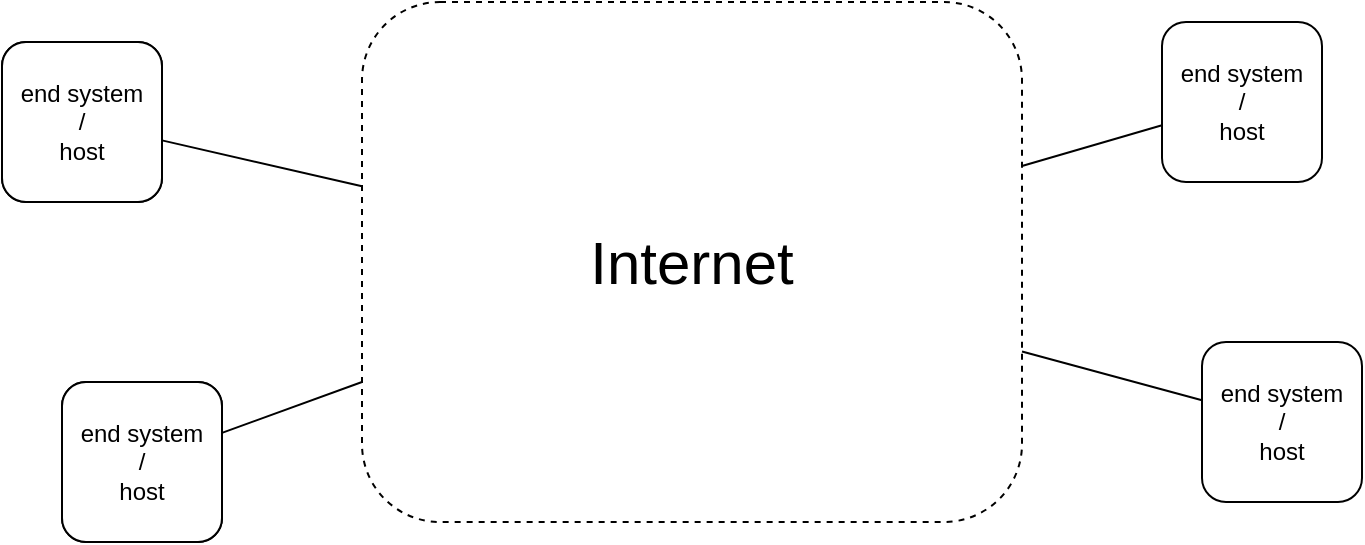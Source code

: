 <mxfile>
    <diagram id="-FtiNTx_R8QIBKWMVgcj" name="Page-1">
        <mxGraphModel dx="1646" dy="1627" grid="1" gridSize="10" guides="1" tooltips="1" connect="1" arrows="1" fold="1" page="1" pageScale="1" pageWidth="850" pageHeight="1100" math="0" shadow="0">
            <root>
                <mxCell id="0"/>
                <mxCell id="1" parent="0"/>
                <mxCell id="7" style="edgeStyle=none;html=1;endArrow=none;endFill=0;strokeColor=#000000;" parent="1" source="2" target="6" edge="1">
                    <mxGeometry relative="1" as="geometry"/>
                </mxCell>
                <mxCell id="2" value="end system&lt;br&gt;/&lt;br&gt;host" style="rounded=1;whiteSpace=wrap;html=1;" parent="1" vertex="1">
                    <mxGeometry x="20" y="50" width="80" height="80" as="geometry"/>
                </mxCell>
                <mxCell id="8" style="edgeStyle=none;html=1;endArrow=none;endFill=0;strokeColor=#000000;" parent="1" source="3" target="6" edge="1">
                    <mxGeometry relative="1" as="geometry"/>
                </mxCell>
                <mxCell id="3" value="&lt;span&gt;end system&lt;/span&gt;&lt;br&gt;&lt;span&gt;/&lt;/span&gt;&lt;br&gt;&lt;span&gt;host&lt;/span&gt;" style="rounded=1;whiteSpace=wrap;html=1;" parent="1" vertex="1">
                    <mxGeometry x="50" y="220" width="80" height="80" as="geometry"/>
                </mxCell>
                <mxCell id="9" style="edgeStyle=none;html=1;endArrow=none;endFill=0;strokeColor=#000000;" parent="1" source="4" target="6" edge="1">
                    <mxGeometry relative="1" as="geometry"/>
                </mxCell>
                <mxCell id="4" value="&lt;span&gt;end system&lt;/span&gt;&lt;br&gt;&lt;span&gt;/&lt;/span&gt;&lt;br&gt;&lt;span&gt;host&lt;/span&gt;" style="rounded=1;whiteSpace=wrap;html=1;" parent="1" vertex="1">
                    <mxGeometry x="620" y="200" width="80" height="80" as="geometry"/>
                </mxCell>
                <mxCell id="10" style="edgeStyle=none;html=1;endArrow=none;endFill=0;strokeColor=#000000;" parent="1" source="5" target="6" edge="1">
                    <mxGeometry relative="1" as="geometry"/>
                </mxCell>
                <mxCell id="5" value="&lt;span&gt;end system&lt;/span&gt;&lt;br&gt;&lt;span&gt;/&lt;/span&gt;&lt;br&gt;&lt;span&gt;host&lt;/span&gt;" style="rounded=1;whiteSpace=wrap;html=1;strokeColor=#000000;" parent="1" vertex="1">
                    <mxGeometry x="600" y="40" width="80" height="80" as="geometry"/>
                </mxCell>
                <mxCell id="6" value="Internet" style="rounded=1;whiteSpace=wrap;html=1;dashed=1;fillColor=none;fontSize=30;strokeColor=#000000;" parent="1" vertex="1">
                    <mxGeometry x="200" y="30" width="330" height="260" as="geometry"/>
                </mxCell>
                <mxCell id="14" value="end system&lt;br&gt;/&lt;br&gt;host" style="rounded=1;whiteSpace=wrap;html=1;strokeColor=#000000;" parent="1" vertex="1">
                    <mxGeometry x="20" y="50" width="80" height="80" as="geometry"/>
                </mxCell>
                <mxCell id="15" value="&lt;span&gt;end system&lt;/span&gt;&lt;br&gt;&lt;span&gt;/&lt;/span&gt;&lt;br&gt;&lt;span&gt;host&lt;/span&gt;" style="rounded=1;whiteSpace=wrap;html=1;strokeColor=#000000;" parent="1" vertex="1">
                    <mxGeometry x="50" y="220" width="80" height="80" as="geometry"/>
                </mxCell>
            </root>
        </mxGraphModel>
    </diagram>
</mxfile>